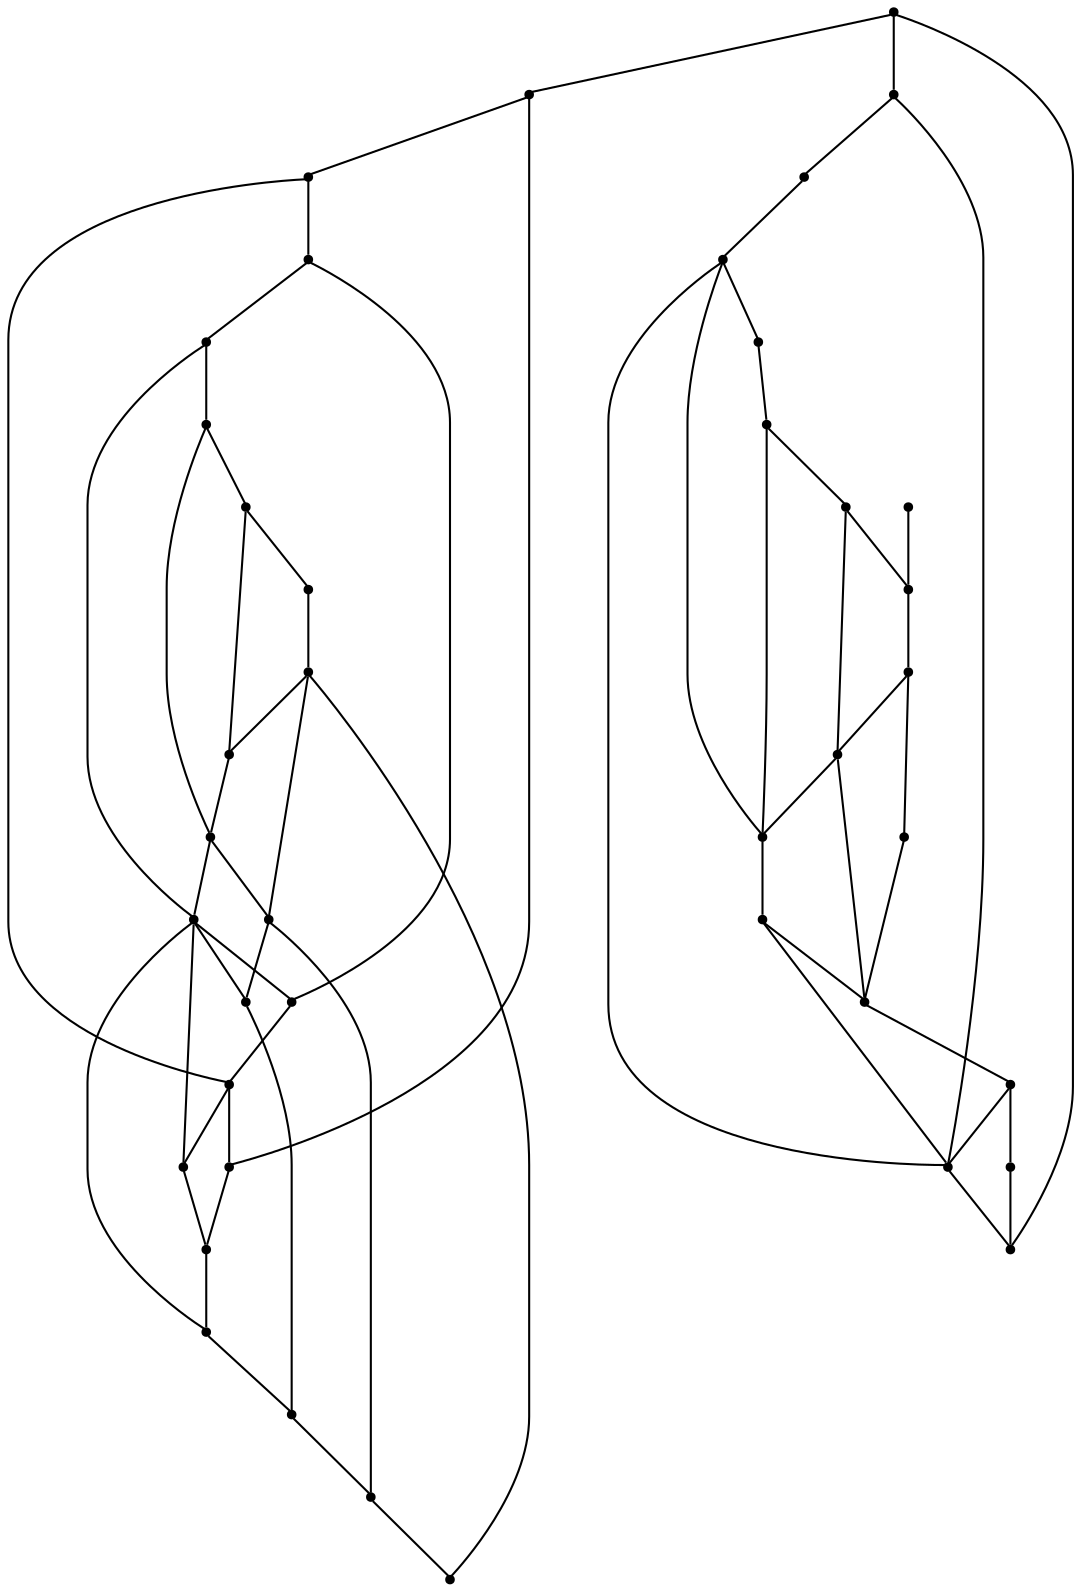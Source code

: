 graph {
  node [shape=point,comment="{\"directed\":false,\"doi\":\"10.1007/978-3-540-70904-6_28\",\"figure\":\"1\"}"]

  v0 [pos="1415.8394077034884,495.1388568412964"]
  v1 [pos="1415.8394077034884,731.0606530042196"]
  v2 [pos="1337.182090297965,691.7399615776245"]
  v3 [pos="1376.5133402979652,613.0981972547079"]
  v4 [pos="1376.513340297965,495.1388568412964"]
  v5 [pos="1337.186191860465,613.0981972547079"]
  v6 [pos="1297.8581213662792,613.0981972547079"]
  v7 [pos="1337.186191860465,495.1388568412964"]
  v8 [pos="1297.8539244186045,652.4190794161661"]
  v9 [pos="1297.858121366279,495.1388568412964"]
  v10 [pos="1219.2017578125,573.7783959241415"]
  v11 [pos="1258.5299236918604,534.4575137626831"]
  v12 [pos="1179.8736555232558,652.4190794161661"]
  v13 [pos="1258.5299236918604,495.1388568412964"]
  v14 [pos="1219.2017578125,534.4575137626831"]
  v15 [pos="1179.8736555232558,534.4575137626831"]
  v16 [pos="1219.2017578125,495.1388568412964"]
  v17 [pos="1179.8736555232558,573.7783959241415"]
  v18 [pos="1179.8736555232558,613.0981972547079"]
  v19 [pos="1179.8736555232558,495.1388568412964"]
  v20 [pos="1179.8736555232558,455.817974679838"]
  v21 [pos="1179.8736555232558,416.4981097709839"]
  v22 [pos="1178.7818132267441,337.85659976121826"]
  v23 [pos="1179.8736555232558,691.7399615776245"]
  v24 [pos="1179.8736555232558,731.0606530042196"]
  v25 [pos="1140.5454578488373,337.85659976121815"]
  v26 [pos="1022.5641397165698,298.5357175997599"]
  v27 [pos="983.2360374273255,298.5357175997599"]
  v28 [pos="1061.8902389171512,298.5357175997599"]
  v29 [pos="1101.2184047965115,298.5357175997599"]
  v30 [pos="1140.5454578488373,298.5357175997599"]
  v31 [pos="1140.5454578488373,416.4981097709838"]
  v32 [pos="1140.545457848837,455.817974679838"]
  v33 [pos="1101.2184047965115,337.85659976121815"]
  v34 [pos="1101.2184047965118,377.17748192267663"]
  v35 [pos="1061.8902389171512,377.17748192267663"]
  v36 [pos="1061.8902389171512,416.4981097709839"]
  v37 [pos="1061.8902389171512,455.817974679838"]
  v38 [pos="1061.8902389171512,337.85659976121815"]
  v39 [pos="1022.5641397165698,337.85659976121815"]
  v40 [pos="1022.5641397165698,377.17748192267663"]

  v0 -- v1 [id="-1",pos="1415.8394077034884,495.1388568412964 1415.8394077034884,731.0606530042196 1415.8394077034884,731.0606530042196 1415.8394077034884,731.0606530042196"]
  v27 -- v26 [id="-2",pos="983.2360374273255,298.5357175997599 1022.5641397165698,298.5357175997599 1022.5641397165698,298.5357175997599 1022.5641397165698,298.5357175997599"]
  v40 -- v35 [id="-3",pos="1022.5641397165698,377.17748192267663 1061.8902389171512,377.17748192267663 1061.8902389171512,377.17748192267663 1061.8902389171512,377.17748192267663"]
  v39 -- v38 [id="-4",pos="1022.5641397165698,337.85659976121815 1061.8902389171512,337.85659976121815 1061.8902389171512,337.85659976121815 1061.8902389171512,337.85659976121815"]
  v38 -- v33 [id="-5",pos="1061.8902389171512,337.85659976121815 1101.2184047965115,337.85659976121815 1101.2184047965115,337.85659976121815 1101.2184047965115,337.85659976121815"]
  v33 -- v25 [id="-6",pos="1101.2184047965115,337.85659976121815 1140.5454578488373,337.85659976121815 1140.5454578488373,337.85659976121815 1140.5454578488373,337.85659976121815"]
  v26 -- v39 [id="-7",pos="1022.5641397165698,298.5357175997599 1022.5641397165698,337.85659976121815 1022.5641397165698,337.85659976121815 1022.5641397165698,337.85659976121815"]
  v39 -- v40 [id="-8",pos="1022.5641397165698,337.85659976121815 1022.5641397165698,377.17748192267663 1022.5641397165698,377.17748192267663 1022.5641397165698,377.17748192267663"]
  v37 -- v32 [id="-9",pos="1061.8902389171512,455.817974679838 1140.545457848837,455.817974679838 1140.545457848837,455.817974679838 1140.545457848837,455.817974679838"]
  v32 -- v20 [id="-10",pos="1140.545457848837,455.817974679838 1179.8736555232558,455.817974679838 1179.8736555232558,455.817974679838 1179.8736555232558,455.817974679838"]
  v36 -- v31 [id="-11",pos="1061.8902389171512,416.4981097709839 1140.5454578488373,416.4981097709838 1140.5454578488373,416.4981097709838 1140.5454578488373,416.4981097709838"]
  v31 -- v21 [id="-12",pos="1140.5454578488373,416.4981097709838 1179.8736555232558,416.4981097709839 1179.8736555232558,416.4981097709839 1179.8736555232558,416.4981097709839"]
  v35 -- v38 [id="-13",pos="1061.8902389171512,377.17748192267663 1061.8902389171512,337.85659976121815 1061.8902389171512,337.85659976121815 1061.8902389171512,337.85659976121815"]
  v38 -- v28 [id="-14",pos="1061.8902389171512,337.85659976121815 1061.8902389171512,298.5357175997599 1061.8902389171512,298.5357175997599 1061.8902389171512,298.5357175997599"]
  v35 -- v36 [id="-15",pos="1061.8902389171512,377.17748192267663 1061.8902389171512,416.4981097709839 1061.8902389171512,416.4981097709839 1061.8902389171512,416.4981097709839"]
  v36 -- v37 [id="-16",pos="1061.8902389171512,416.4981097709839 1061.8902389171512,455.817974679838 1061.8902389171512,455.817974679838 1061.8902389171512,455.817974679838"]
  v34 -- v35 [id="-17",pos="1101.2184047965118,377.17748192267663 1061.8902389171512,377.17748192267663 1061.8902389171512,377.17748192267663 1061.8902389171512,377.17748192267663"]
  v34 -- v31 [id="-18",pos="1101.2184047965118,377.17748192267663 1140.5454578488373,416.4981097709838 1140.5454578488373,416.4981097709838 1140.5454578488373,416.4981097709838"]
  v29 -- v33 [id="-19",pos="1101.2184047965115,298.5357175997599 1101.2184047965115,337.85659976121815 1101.2184047965115,337.85659976121815 1101.2184047965115,337.85659976121815"]
  v33 -- v34 [id="-20",pos="1101.2184047965115,337.85659976121815 1101.2184047965118,377.17748192267663 1101.2184047965118,377.17748192267663 1101.2184047965118,377.17748192267663"]
  v25 -- v30 [id="-21",pos="1140.5454578488373,337.85659976121815 1140.5454578488373,298.5357175997599 1140.5454578488373,298.5357175997599 1140.5454578488373,298.5357175997599"]
  v25 -- v31 [id="-22",pos="1140.5454578488373,337.85659976121815 1140.5454578488373,416.4981097709838 1140.5454578488373,416.4981097709838 1140.5454578488373,416.4981097709838"]
  v31 -- v32 [id="-23",pos="1140.5454578488373,416.4981097709838 1140.545457848837,455.817974679838 1140.545457848837,455.817974679838 1140.545457848837,455.817974679838"]
  v30 -- v29 [id="-24",pos="1140.5454578488373,298.5357175997599 1101.2184047965115,298.5357175997599 1101.2184047965115,298.5357175997599 1101.2184047965115,298.5357175997599"]
  v29 -- v28 [id="-25",pos="1101.2184047965115,298.5357175997599 1061.8902389171512,298.5357175997599 1061.8902389171512,298.5357175997599 1061.8902389171512,298.5357175997599"]
  v28 -- v26 [id="-26",pos="1061.8902389171512,298.5357175997599 1022.5641397165698,298.5357175997599 1022.5641397165698,298.5357175997599 1022.5641397165698,298.5357175997599"]
  v22 -- v25 [id="-28",pos="1178.7818132267441,337.85659976121826 1140.5454578488373,337.85659976121815 1140.5454578488373,337.85659976121815 1140.5454578488373,337.85659976121815"]
  v24 -- v1 [id="-29",pos="1179.8736555232558,731.0606530042196 1415.8394077034884,731.0606530042196 1415.8394077034884,731.0606530042196 1415.8394077034884,731.0606530042196"]
  v23 -- v2 [id="-30",pos="1179.8736555232558,691.7399615776245 1337.182090297965,691.7399615776245 1337.182090297965,691.7399615776245 1337.182090297965,691.7399615776245"]
  v18 -- v12 [id="-31",pos="1179.8736555232558,613.0981972547079 1179.8736555232558,652.4190794161661 1179.8736555232558,652.4190794161661 1179.8736555232558,652.4190794161661"]
  v12 -- v23 [id="-32",pos="1179.8736555232558,652.4190794161661 1179.8736555232558,691.7399615776245 1179.8736555232558,691.7399615776245 1179.8736555232558,691.7399615776245"]
  v23 -- v24 [id="-33",pos="1179.8736555232558,691.7399615776245 1179.8736555232558,731.0606530042196 1179.8736555232558,731.0606530042196 1179.8736555232558,731.0606530042196"]
  v18 -- v6 [id="-34",pos="1179.8736555232558,613.0981972547079 1297.8581213662792,613.0981972547079 1297.8581213662792,613.0981972547079 1297.8581213662792,613.0981972547079"]
  v19 -- v16 [id="-35",pos="1179.8736555232558,495.1388568412964 1219.2017578125,495.1388568412964 1219.2017578125,495.1388568412964 1219.2017578125,495.1388568412964"]
  v16 -- v13 [id="-36",pos="1219.2017578125,495.1388568412964 1258.5299236918604,495.1388568412964 1258.5299236918604,495.1388568412964 1258.5299236918604,495.1388568412964"]
  v13 -- v9 [id="-37",pos="1258.5299236918604,495.1388568412964 1297.858121366279,495.1388568412964 1297.858121366279,495.1388568412964 1297.858121366279,495.1388568412964"]
  v20 -- v21 [id="-38",pos="1179.8736555232558,455.817974679838 1179.8736555232558,416.4981097709839 1179.8736555232558,416.4981097709839 1179.8736555232558,416.4981097709839"]
  v21 -- v22 [id="-39",pos="1179.8736555232558,416.4981097709839 1178.7818132267441,337.85659976121826 1178.7818132267441,337.85659976121826 1178.7818132267441,337.85659976121826"]
  v20 -- v19 [id="-40",pos="1179.8736555232558,455.817974679838 1179.8736555232558,495.1388568412964 1179.8736555232558,495.1388568412964 1179.8736555232558,495.1388568412964"]
  v19 -- v15 [id="-41",pos="1179.8736555232558,495.1388568412964 1179.8736555232558,534.4575137626831 1179.8736555232558,534.4575137626831 1179.8736555232558,534.4575137626831"]
  v15 -- v17 [id="-42",pos="1179.8736555232558,534.4575137626831 1179.8736555232558,573.7783959241415 1179.8736555232558,573.7783959241415 1179.8736555232558,573.7783959241415"]
  v17 -- v18 [id="-43",pos="1179.8736555232558,573.7783959241415 1179.8736555232558,613.0981972547079 1179.8736555232558,613.0981972547079 1179.8736555232558,613.0981972547079"]
  v10 -- v17 [id="-44",pos="1219.2017578125,573.7783959241415 1179.8736555232558,573.7783959241415 1179.8736555232558,573.7783959241415 1179.8736555232558,573.7783959241415"]
  v16 -- v14 [id="-45",pos="1219.2017578125,495.1388568412964 1219.2017578125,534.4575137626831 1219.2017578125,534.4575137626831 1219.2017578125,534.4575137626831"]
  v14 -- v10 [id="-46",pos="1219.2017578125,534.4575137626831 1219.2017578125,573.7783959241415 1219.2017578125,573.7783959241415 1219.2017578125,573.7783959241415"]
  v11 -- v14 [id="-47",pos="1258.5299236918604,534.4575137626831 1219.2017578125,534.4575137626831 1219.2017578125,534.4575137626831 1219.2017578125,534.4575137626831"]
  v14 -- v15 [id="-48",pos="1219.2017578125,534.4575137626831 1179.8736555232558,534.4575137626831 1179.8736555232558,534.4575137626831 1179.8736555232558,534.4575137626831"]
  v13 -- v11 [id="-49",pos="1258.5299236918604,495.1388568412964 1258.5299236918604,534.4575137626831 1258.5299236918604,534.4575137626831 1258.5299236918604,534.4575137626831"]
  v8 -- v12 [id="-50",pos="1297.8539244186045,652.4190794161661 1179.8736555232558,652.4190794161661 1179.8736555232558,652.4190794161661 1179.8736555232558,652.4190794161661"]
  v6 -- v11 [id="-51",pos="1297.8581213662792,613.0981972547079 1258.5299236918604,534.4575137626831 1258.5299236918604,534.4575137626831 1258.5299236918604,534.4575137626831"]
  v6 -- v10 [id="-52",pos="1297.8581213662792,613.0981972547079 1219.2017578125,573.7783959241415 1219.2017578125,573.7783959241415 1219.2017578125,573.7783959241415"]
  v6 -- v8 [id="-53",pos="1297.8581213662792,613.0981972547079 1297.8539244186045,652.4190794161661 1297.8539244186045,652.4190794161661 1297.8539244186045,652.4190794161661"]
  v9 -- v6 [id="-54",pos="1297.858121366279,495.1388568412964 1297.8581213662792,613.0981972547079 1297.8581213662792,613.0981972547079 1297.8581213662792,613.0981972547079"]
  v9 -- v7 [id="-55",pos="1297.858121366279,495.1388568412964 1337.186191860465,495.1388568412964 1337.186191860465,495.1388568412964 1337.186191860465,495.1388568412964"]
  v7 -- v4 [id="-56",pos="1337.186191860465,495.1388568412964 1376.513340297965,495.1388568412964 1376.513340297965,495.1388568412964 1376.513340297965,495.1388568412964"]
  v2 -- v8 [id="-57",pos="1337.182090297965,691.7399615776245 1297.8539244186045,652.4190794161661 1297.8539244186045,652.4190794161661 1297.8539244186045,652.4190794161661"]
  v5 -- v2 [id="-58",pos="1337.186191860465,613.0981972547079 1337.182090297965,691.7399615776245 1337.182090297965,691.7399615776245 1337.182090297965,691.7399615776245"]
  v7 -- v5 [id="-59",pos="1337.186191860465,495.1388568412964 1337.186191860465,613.0981972547079 1337.186191860465,613.0981972547079 1337.186191860465,613.0981972547079"]
  v3 -- v5 [id="-60",pos="1376.5133402979652,613.0981972547079 1337.186191860465,613.0981972547079 1337.186191860465,613.0981972547079 1337.186191860465,613.0981972547079"]
  v5 -- v6 [id="-61",pos="1337.186191860465,613.0981972547079 1297.8581213662792,613.0981972547079 1297.8581213662792,613.0981972547079 1297.8581213662792,613.0981972547079"]
  v4 -- v0 [id="-62",pos="1376.513340297965,495.1388568412964 1415.8394077034884,495.1388568412964 1415.8394077034884,495.1388568412964 1415.8394077034884,495.1388568412964"]
  v4 -- v3 [id="-63",pos="1376.513340297965,495.1388568412964 1376.5133402979652,613.0981972547079 1376.5133402979652,613.0981972547079 1376.5133402979652,613.0981972547079"]
  v1 -- v3 [id="-64",pos="1415.8394077034884,731.0606530042196 1376.5133402979652,613.0981972547079 1376.5133402979652,613.0981972547079 1376.5133402979652,613.0981972547079"]
  v1 -- v2 [id="-65",pos="1415.8394077034884,731.0606530042196 1337.182090297965,691.7399615776245 1337.182090297965,691.7399615776245 1337.182090297965,691.7399615776245"]
}